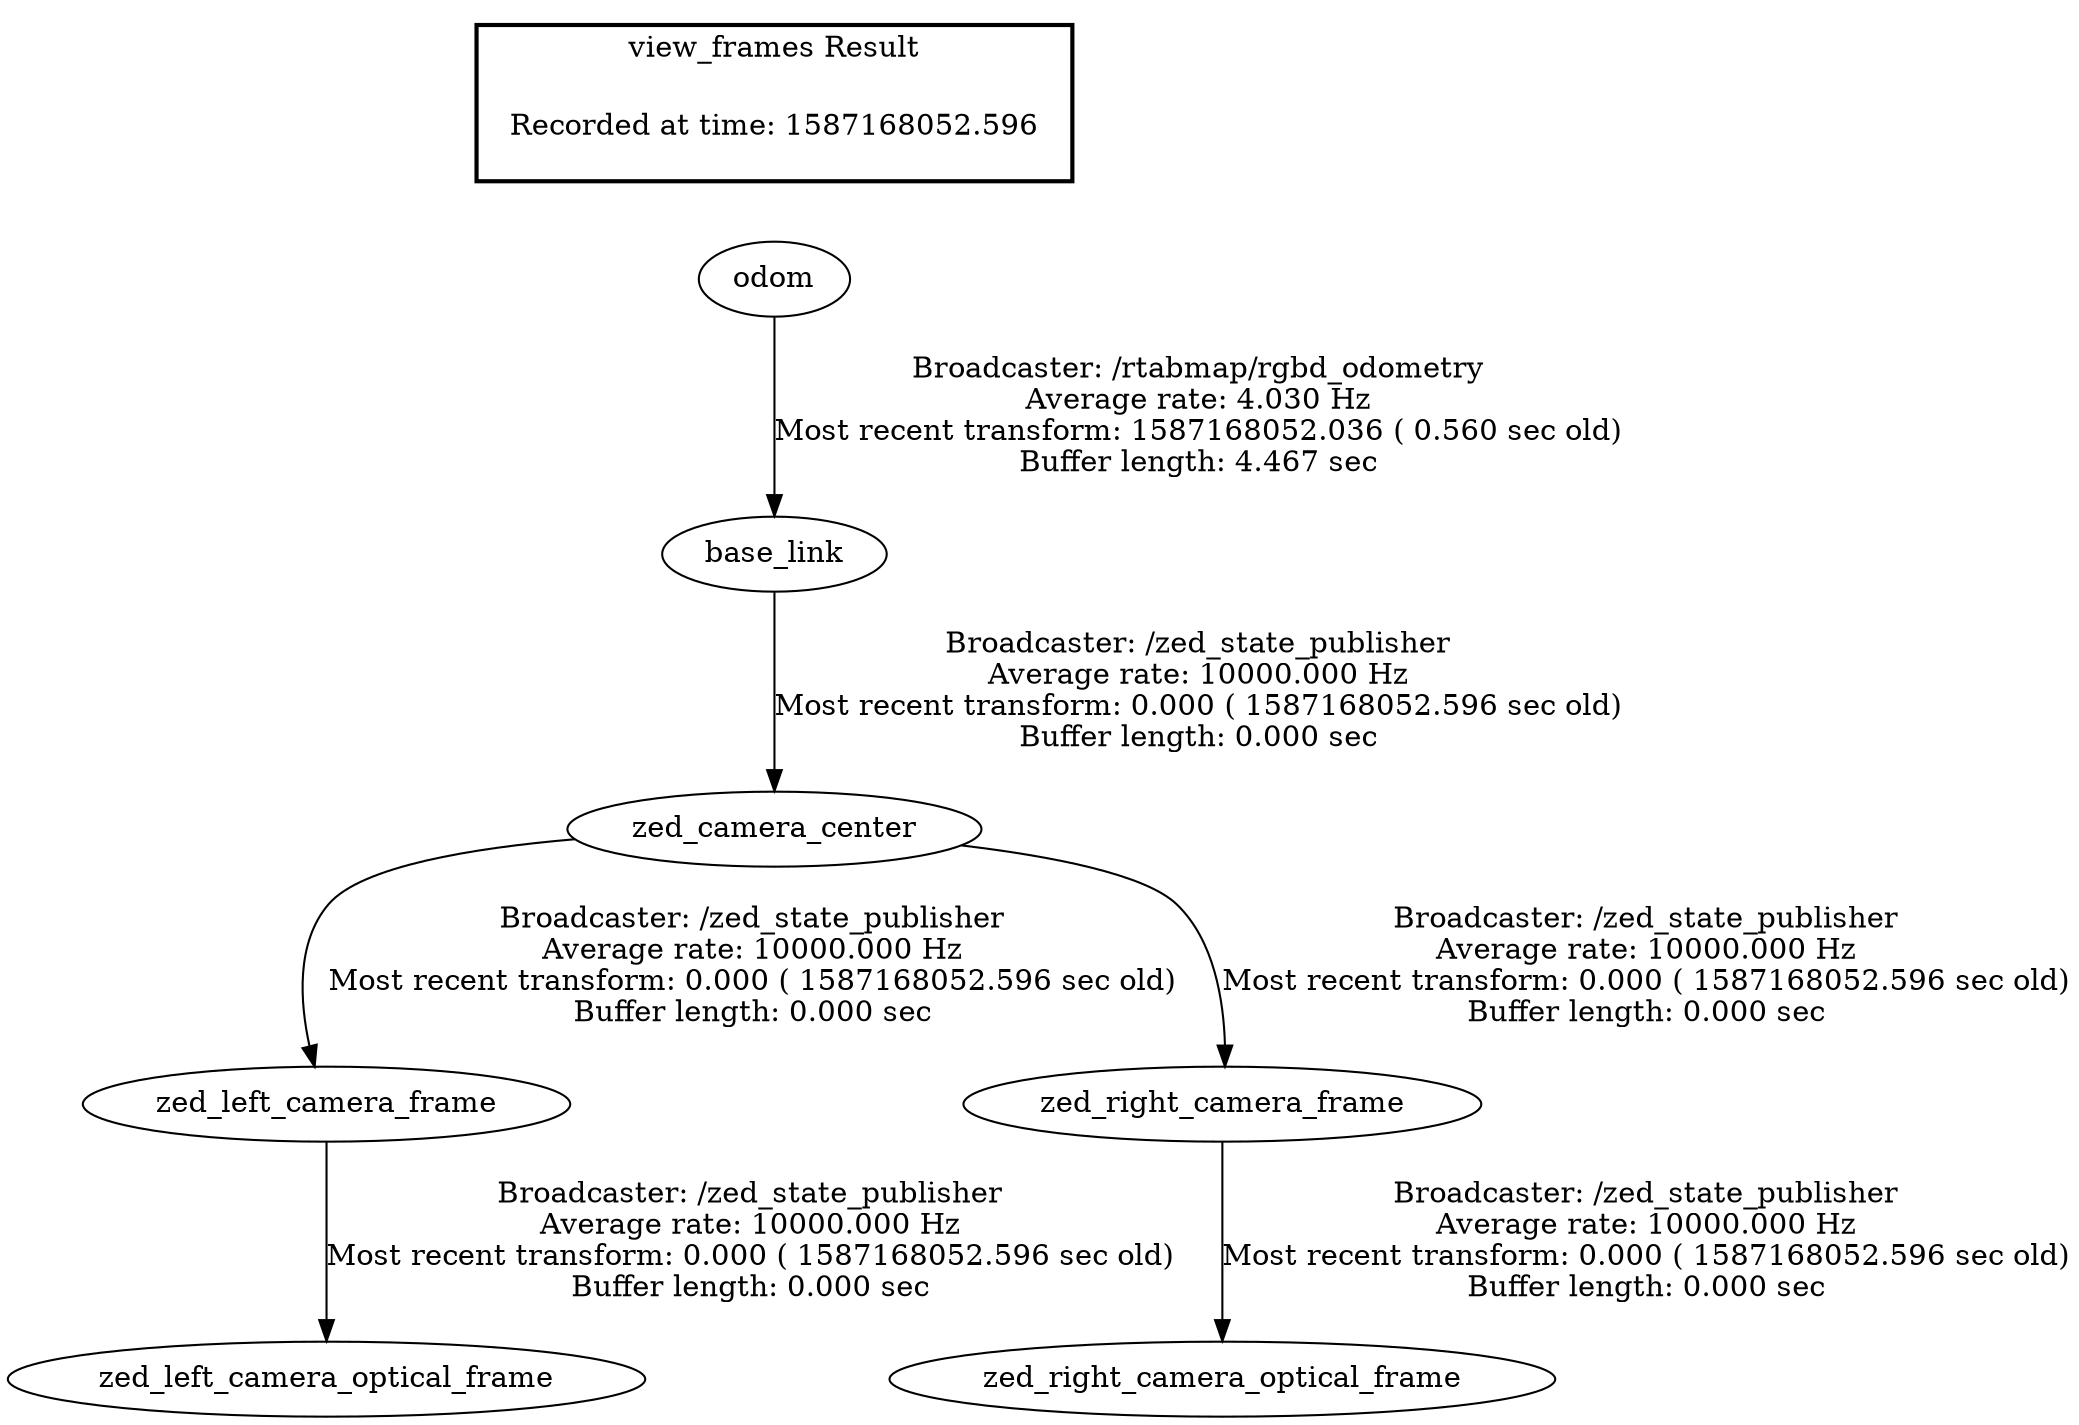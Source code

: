digraph G {
"base_link" -> "zed_camera_center"[label="Broadcaster: /zed_state_publisher\nAverage rate: 10000.000 Hz\nMost recent transform: 0.000 ( 1587168052.596 sec old)\nBuffer length: 0.000 sec\n"];
"odom" -> "base_link"[label="Broadcaster: /rtabmap/rgbd_odometry\nAverage rate: 4.030 Hz\nMost recent transform: 1587168052.036 ( 0.560 sec old)\nBuffer length: 4.467 sec\n"];
"zed_camera_center" -> "zed_left_camera_frame"[label="Broadcaster: /zed_state_publisher\nAverage rate: 10000.000 Hz\nMost recent transform: 0.000 ( 1587168052.596 sec old)\nBuffer length: 0.000 sec\n"];
"zed_left_camera_frame" -> "zed_left_camera_optical_frame"[label="Broadcaster: /zed_state_publisher\nAverage rate: 10000.000 Hz\nMost recent transform: 0.000 ( 1587168052.596 sec old)\nBuffer length: 0.000 sec\n"];
"zed_camera_center" -> "zed_right_camera_frame"[label="Broadcaster: /zed_state_publisher\nAverage rate: 10000.000 Hz\nMost recent transform: 0.000 ( 1587168052.596 sec old)\nBuffer length: 0.000 sec\n"];
"zed_right_camera_frame" -> "zed_right_camera_optical_frame"[label="Broadcaster: /zed_state_publisher\nAverage rate: 10000.000 Hz\nMost recent transform: 0.000 ( 1587168052.596 sec old)\nBuffer length: 0.000 sec\n"];
edge [style=invis];
 subgraph cluster_legend { style=bold; color=black; label ="view_frames Result";
"Recorded at time: 1587168052.596"[ shape=plaintext ] ;
 }->"odom";
}